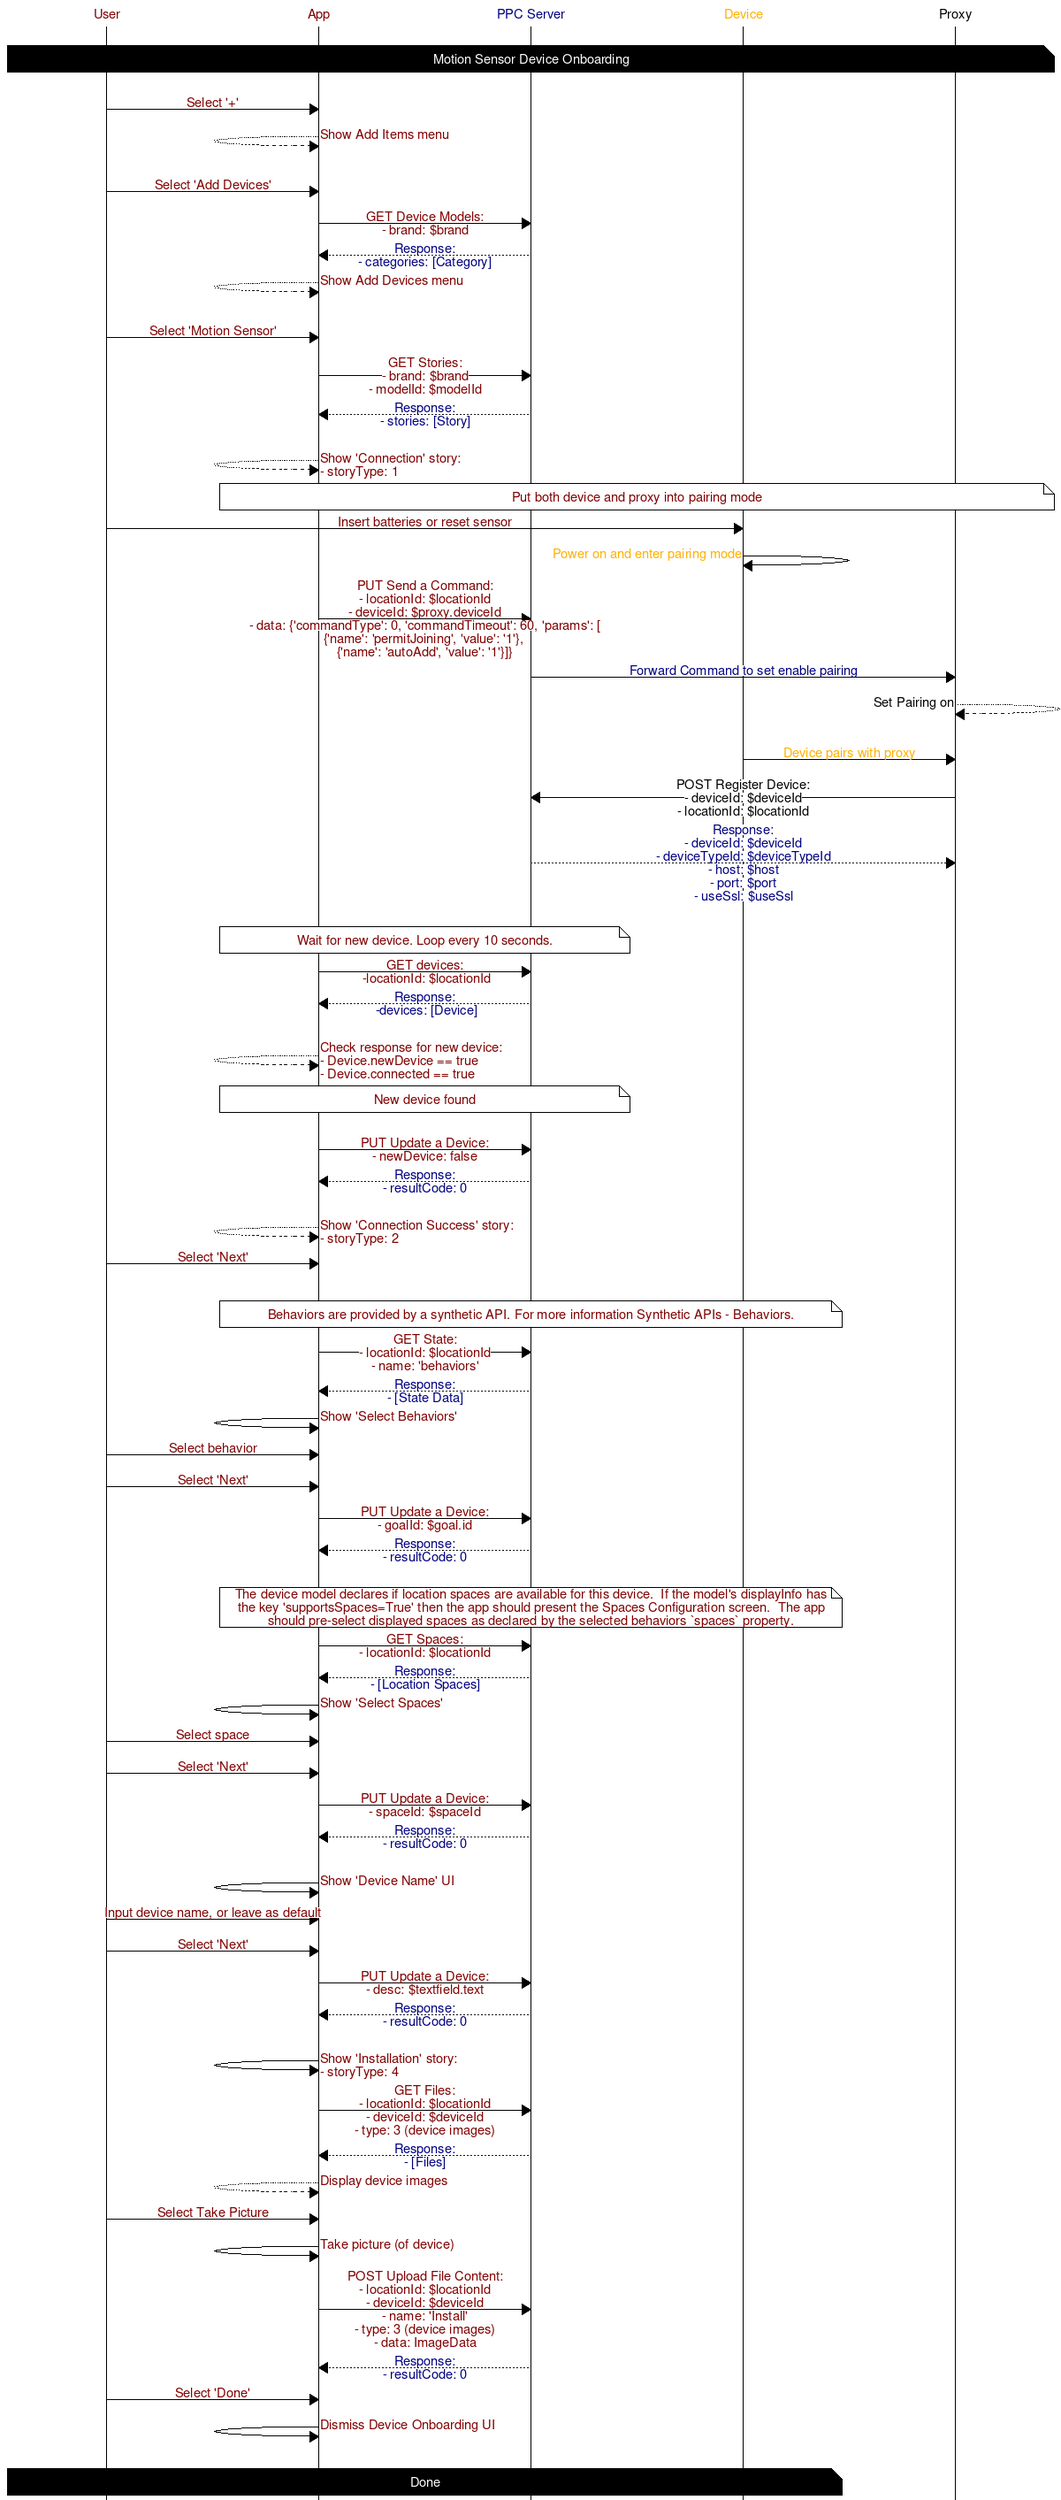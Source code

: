 # Device Onboarding - Motion Sensor
# - Connecting and registering a Motion Sensor

msc {
	hscale = "2";

	user [label="User", textcolour="maroon", arctextcolour="maroon"],
	app [label="App", textcolour="maroon", arctextcolour="maroon"],
	server [label="PPC Server", textcolour="navy", arctextcolour="navy"],
	device [label="Device", textcolour="orange", arctextcolour="orange"],
	proxy [label="Proxy", textcolour="brown", arctextcolour="brown"];
	|||;
	user note proxy [label="Motion Sensor Device Onboarding", textbgcolor="black", textcolor="white"];
	|||;

	# Open Add Devices menu
	user => app [label="Select '+'"];
	app << app [label="Show Add Items menu"];
	|||;
	user => app [label="Select 'Add Devices'"];
	app => server [label="GET Device Models:\n- brand: $brand"];
	app << server [label="Response:\n- categories: [Category]"];
	app << app [label="Show Add Devices menu"];
	|||;

	# Select Device
	user => app [label="Select 'Motion Sensor'"];
	app => server [label="GET Stories:\n- brand: $brand\n- modelId: $modelId"];
	app << server [label="Response:\n- stories: [Story]"];
	|||;

 	# Show Connection Story
	app << app [label="Show 'Connection' story:\n- storyType: 1"];
	app note proxy [label="Put both device and proxy into pairing mode"];
	user => device [label="Insert batteries or reset sensor"];
	device => device [label="Power on and enter pairing mode"];
	app => server [label="PUT Send a Command:\n- locationId: $locationId\n- deviceId: $proxy.deviceId\n- data: {'commandType': 0, 'commandTimeout': 60, 'params': [\n{'name': 'permitJoining', 'value': '1'}, \n{'name': 'autoAdd', 'value': '1'}]}"];
	server => proxy [label="Forward Command to set enable pairing"];
	proxy >> proxy [label="Set Pairing on"];
	|||;

	# Register device
	device => proxy [label="Device pairs with proxy"];
	proxy => server [label="POST Register Device:\n- deviceId: $deviceId\n- locationId: $locationId"];
	proxy << server [label="Response:\n- deviceId: $deviceId\n- deviceTypeId: $deviceTypeId\n- host: $host\n- port: $port\n- useSsl: $useSsl"];
	|||;
	
	# Wait for device discovery
	app note server [label="Wait for new device. Loop every 10 seconds."];
	app => server [label="GET devices:\n -locationId: $locationId"];
	app << server [label="Response:\n -devices: [Device]"];
	|||;
	app << app [label="Check response for new device:\n- Device.newDevice == true\n- Device.connected == true"];
	app note server [label="New device found"];
	|||;

	# Update new device state
	app => server [label="PUT Update a Device:\n- newDevice: false"];
	app << server [label="Response:\n- resultCode: 0"];
	|||;

 	# Show Connection Success Story
	app << app [label="Show 'Connection Success' story:\n- storyType: 2"];
	user => app [label="Select 'Next'"];
	|||;

	# Show Device Onboarding Configuration Screens
	app note device [label="Behaviors are provided by a synthetic API. For more information Synthetic APIs - Behaviors."];
	app => server [label="GET State:\n- locationId: $locationId\n- name: 'behaviors'"];
	app << server [label="Response:\n- [State Data]"];
	app => app [label="Show 'Select Behaviors'"];
	user => app [label="Select behavior"];
	user => app [label="Select 'Next'"];
	app => server [label="PUT Update a Device:\n- goalId: $goal.id"];
	app << server [label="Response:\n- resultCode: 0"];
	|||;
	app note device [label="The device model declares if location spaces are available for this device.  If the model's displayInfo has the key 'supportsSpaces=True' then the app should present the Spaces Configuration screen.  The app should pre-select displayed spaces as declared by the selected behaviors `spaces` property."];
	app => server [label="GET Spaces:\n- locationId: $locationId"];
	app << server [label="Response:\n- [Location Spaces]"];
	app => app [label="Show 'Select Spaces'"];
	user => app [label="Select space"];
	user => app [label="Select 'Next'"];
	app => server [label="PUT Update a Device:\n- spaceId: $spaceId"];
	app << server [label="Response:\n- resultCode: 0"];
	|||;
	app => app [label="Show 'Device Name' UI"];
	user => app [label="Input device name, or leave as default"];
	user => app [label="Select 'Next'"];
	app => server [label="PUT Update a Device:\n- desc: $textfield.text"];
	app << server [label="Response:\n- resultCode: 0"];
	|||;

	# Show Installation Help Story
	app => app [label="Show 'Installation' story:\n- storyType: 4"];
	app => server [label="GET Files:\n- locationId: $locationId\n- deviceId: $deviceId\n- type: 3 (device images)"];
	app << server [label="Response:\n- [Files]"];
	app << app [label="Display device images"];
	user => app [label="Select Take Picture"];
	app => app [label="Take picture (of device)"];
	app => server [label="POST Upload File Content:\n- locationId: $locationId\n- deviceId: $deviceId\n- name: 'Install'\n- type: 3 (device images)\n- data: ImageData"];
	app << server [label="Response:\n- resultCode: 0"];
	user => app [label="Select 'Done'"];
	app => app [label="Dismiss Device Onboarding UI"];
	|||;

	user note device [label="Done", textbgcolor="black", textcolor="white"];
}
